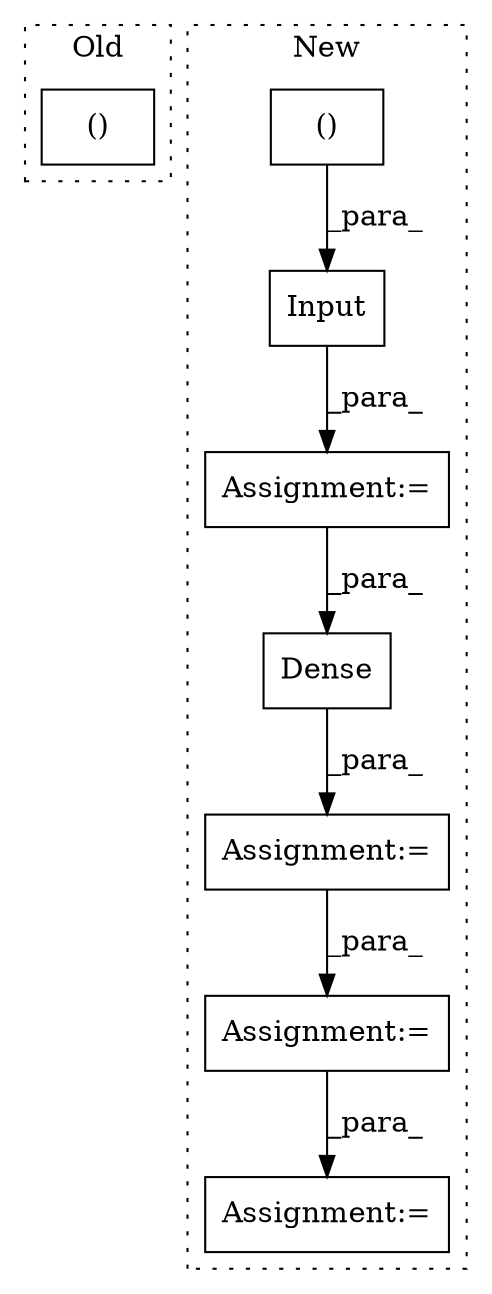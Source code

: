 digraph G {
subgraph cluster0 {
1 [label="()" a="106" s="7437" l="15" shape="box"];
label = "Old";
style="dotted";
}
subgraph cluster1 {
2 [label="Dense" a="32" s="7859,7871" l="6,1" shape="box"];
3 [label="()" a="106" s="6945" l="36" shape="box"];
4 [label="Input" a="32" s="6934,6981" l="11,2" shape="box"];
5 [label="Assignment:=" a="7" s="7914" l="1" shape="box"];
6 [label="Assignment:=" a="7" s="7661" l="1" shape="box"];
7 [label="Assignment:=" a="7" s="7884" l="1" shape="box"];
8 [label="Assignment:=" a="7" s="7858" l="1" shape="box"];
label = "New";
style="dotted";
}
2 -> 8 [label="_para_"];
3 -> 4 [label="_para_"];
4 -> 6 [label="_para_"];
6 -> 2 [label="_para_"];
7 -> 5 [label="_para_"];
8 -> 7 [label="_para_"];
}